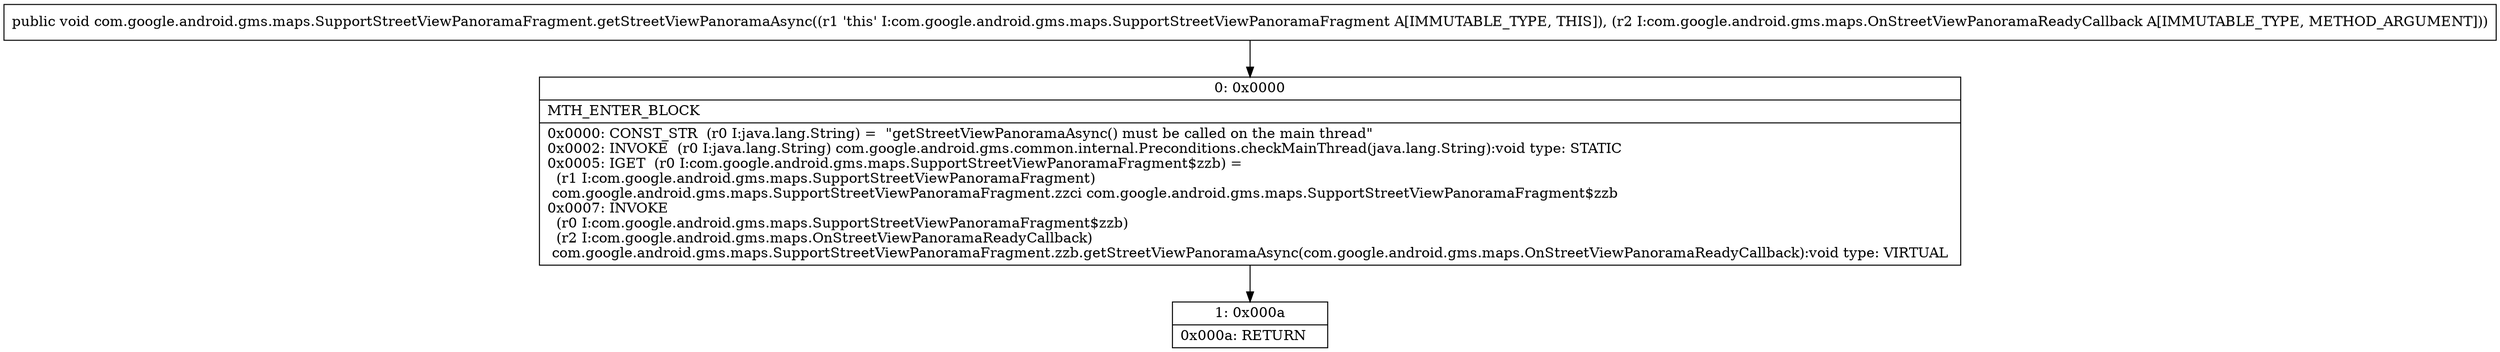 digraph "CFG forcom.google.android.gms.maps.SupportStreetViewPanoramaFragment.getStreetViewPanoramaAsync(Lcom\/google\/android\/gms\/maps\/OnStreetViewPanoramaReadyCallback;)V" {
Node_0 [shape=record,label="{0\:\ 0x0000|MTH_ENTER_BLOCK\l|0x0000: CONST_STR  (r0 I:java.lang.String) =  \"getStreetViewPanoramaAsync() must be called on the main thread\" \l0x0002: INVOKE  (r0 I:java.lang.String) com.google.android.gms.common.internal.Preconditions.checkMainThread(java.lang.String):void type: STATIC \l0x0005: IGET  (r0 I:com.google.android.gms.maps.SupportStreetViewPanoramaFragment$zzb) = \l  (r1 I:com.google.android.gms.maps.SupportStreetViewPanoramaFragment)\l com.google.android.gms.maps.SupportStreetViewPanoramaFragment.zzci com.google.android.gms.maps.SupportStreetViewPanoramaFragment$zzb \l0x0007: INVOKE  \l  (r0 I:com.google.android.gms.maps.SupportStreetViewPanoramaFragment$zzb)\l  (r2 I:com.google.android.gms.maps.OnStreetViewPanoramaReadyCallback)\l com.google.android.gms.maps.SupportStreetViewPanoramaFragment.zzb.getStreetViewPanoramaAsync(com.google.android.gms.maps.OnStreetViewPanoramaReadyCallback):void type: VIRTUAL \l}"];
Node_1 [shape=record,label="{1\:\ 0x000a|0x000a: RETURN   \l}"];
MethodNode[shape=record,label="{public void com.google.android.gms.maps.SupportStreetViewPanoramaFragment.getStreetViewPanoramaAsync((r1 'this' I:com.google.android.gms.maps.SupportStreetViewPanoramaFragment A[IMMUTABLE_TYPE, THIS]), (r2 I:com.google.android.gms.maps.OnStreetViewPanoramaReadyCallback A[IMMUTABLE_TYPE, METHOD_ARGUMENT])) }"];
MethodNode -> Node_0;
Node_0 -> Node_1;
}

